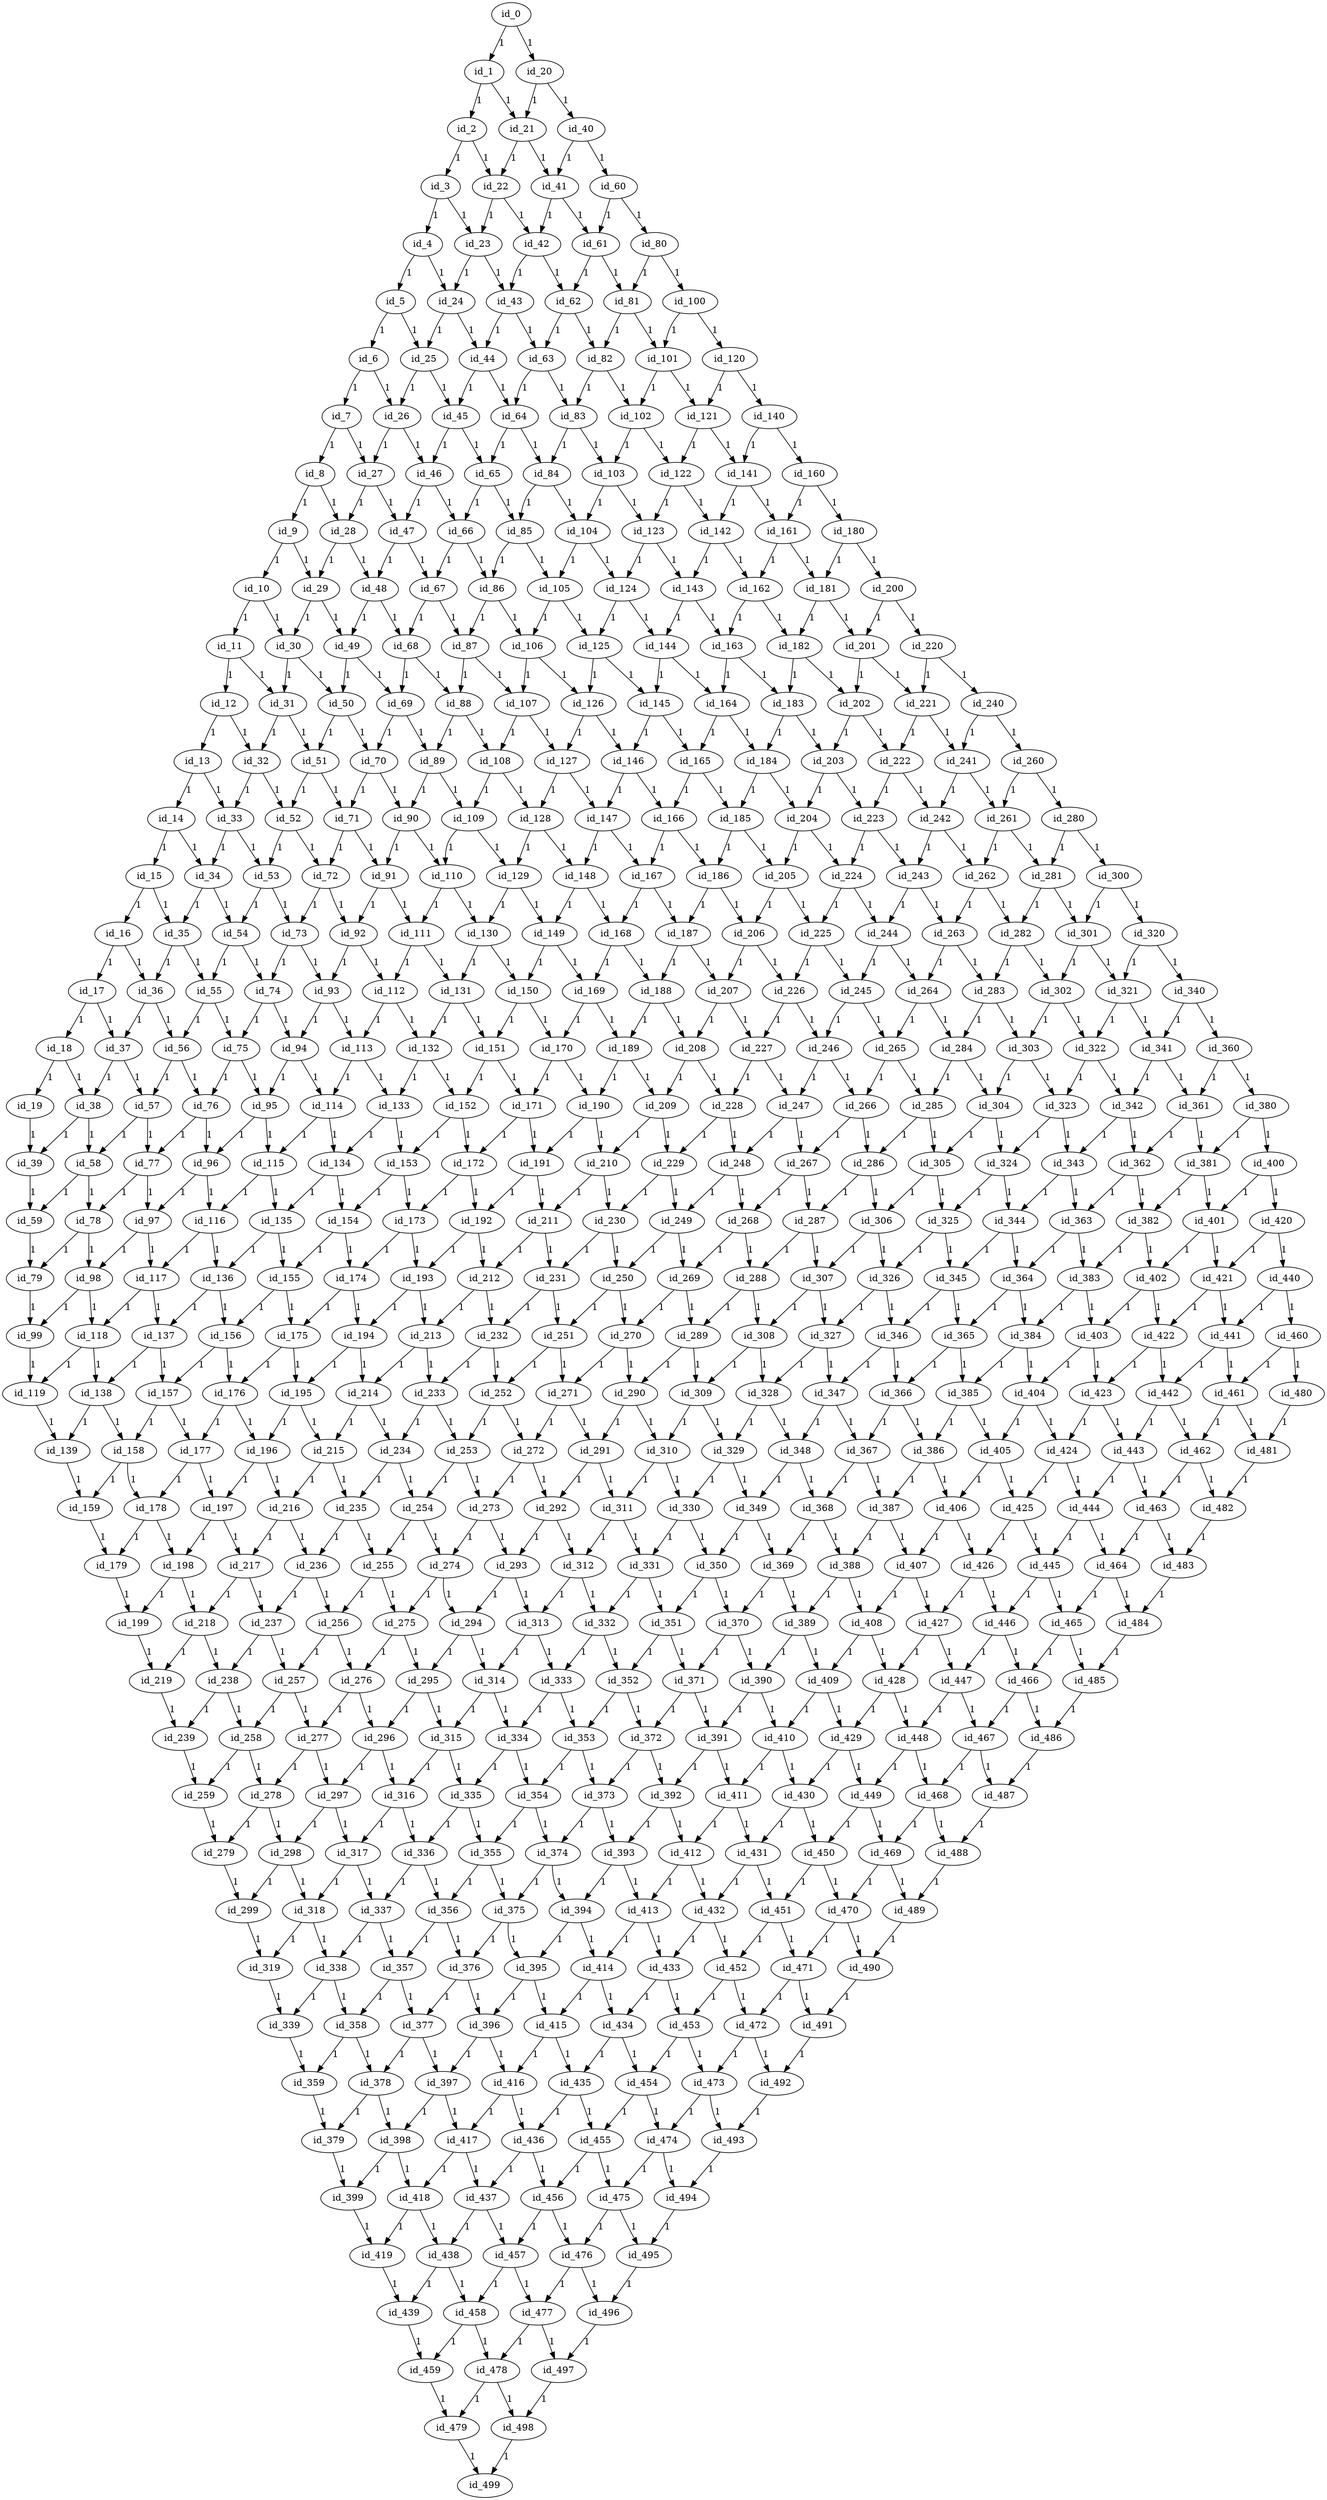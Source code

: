 digraph GR{
id_0;
id_1;
id_2;
id_3;
id_4;
id_5;
id_6;
id_7;
id_8;
id_9;
id_10;
id_11;
id_12;
id_13;
id_14;
id_15;
id_16;
id_17;
id_18;
id_19;
id_20;
id_21;
id_22;
id_23;
id_24;
id_25;
id_26;
id_27;
id_28;
id_29;
id_30;
id_31;
id_32;
id_33;
id_34;
id_35;
id_36;
id_37;
id_38;
id_39;
id_40;
id_41;
id_42;
id_43;
id_44;
id_45;
id_46;
id_47;
id_48;
id_49;
id_50;
id_51;
id_52;
id_53;
id_54;
id_55;
id_56;
id_57;
id_58;
id_59;
id_60;
id_61;
id_62;
id_63;
id_64;
id_65;
id_66;
id_67;
id_68;
id_69;
id_70;
id_71;
id_72;
id_73;
id_74;
id_75;
id_76;
id_77;
id_78;
id_79;
id_80;
id_81;
id_82;
id_83;
id_84;
id_85;
id_86;
id_87;
id_88;
id_89;
id_90;
id_91;
id_92;
id_93;
id_94;
id_95;
id_96;
id_97;
id_98;
id_99;
id_100;
id_101;
id_102;
id_103;
id_104;
id_105;
id_106;
id_107;
id_108;
id_109;
id_110;
id_111;
id_112;
id_113;
id_114;
id_115;
id_116;
id_117;
id_118;
id_119;
id_120;
id_121;
id_122;
id_123;
id_124;
id_125;
id_126;
id_127;
id_128;
id_129;
id_130;
id_131;
id_132;
id_133;
id_134;
id_135;
id_136;
id_137;
id_138;
id_139;
id_140;
id_141;
id_142;
id_143;
id_144;
id_145;
id_146;
id_147;
id_148;
id_149;
id_150;
id_151;
id_152;
id_153;
id_154;
id_155;
id_156;
id_157;
id_158;
id_159;
id_160;
id_161;
id_162;
id_163;
id_164;
id_165;
id_166;
id_167;
id_168;
id_169;
id_170;
id_171;
id_172;
id_173;
id_174;
id_175;
id_176;
id_177;
id_178;
id_179;
id_180;
id_181;
id_182;
id_183;
id_184;
id_185;
id_186;
id_187;
id_188;
id_189;
id_190;
id_191;
id_192;
id_193;
id_194;
id_195;
id_196;
id_197;
id_198;
id_199;
id_200;
id_201;
id_202;
id_203;
id_204;
id_205;
id_206;
id_207;
id_208;
id_209;
id_210;
id_211;
id_212;
id_213;
id_214;
id_215;
id_216;
id_217;
id_218;
id_219;
id_220;
id_221;
id_222;
id_223;
id_224;
id_225;
id_226;
id_227;
id_228;
id_229;
id_230;
id_231;
id_232;
id_233;
id_234;
id_235;
id_236;
id_237;
id_238;
id_239;
id_240;
id_241;
id_242;
id_243;
id_244;
id_245;
id_246;
id_247;
id_248;
id_249;
id_250;
id_251;
id_252;
id_253;
id_254;
id_255;
id_256;
id_257;
id_258;
id_259;
id_260;
id_261;
id_262;
id_263;
id_264;
id_265;
id_266;
id_267;
id_268;
id_269;
id_270;
id_271;
id_272;
id_273;
id_274;
id_275;
id_276;
id_277;
id_278;
id_279;
id_280;
id_281;
id_282;
id_283;
id_284;
id_285;
id_286;
id_287;
id_288;
id_289;
id_290;
id_291;
id_292;
id_293;
id_294;
id_295;
id_296;
id_297;
id_298;
id_299;
id_300;
id_301;
id_302;
id_303;
id_304;
id_305;
id_306;
id_307;
id_308;
id_309;
id_310;
id_311;
id_312;
id_313;
id_314;
id_315;
id_316;
id_317;
id_318;
id_319;
id_320;
id_321;
id_322;
id_323;
id_324;
id_325;
id_326;
id_327;
id_328;
id_329;
id_330;
id_331;
id_332;
id_333;
id_334;
id_335;
id_336;
id_337;
id_338;
id_339;
id_340;
id_341;
id_342;
id_343;
id_344;
id_345;
id_346;
id_347;
id_348;
id_349;
id_350;
id_351;
id_352;
id_353;
id_354;
id_355;
id_356;
id_357;
id_358;
id_359;
id_360;
id_361;
id_362;
id_363;
id_364;
id_365;
id_366;
id_367;
id_368;
id_369;
id_370;
id_371;
id_372;
id_373;
id_374;
id_375;
id_376;
id_377;
id_378;
id_379;
id_380;
id_381;
id_382;
id_383;
id_384;
id_385;
id_386;
id_387;
id_388;
id_389;
id_390;
id_391;
id_392;
id_393;
id_394;
id_395;
id_396;
id_397;
id_398;
id_399;
id_400;
id_401;
id_402;
id_403;
id_404;
id_405;
id_406;
id_407;
id_408;
id_409;
id_410;
id_411;
id_412;
id_413;
id_414;
id_415;
id_416;
id_417;
id_418;
id_419;
id_420;
id_421;
id_422;
id_423;
id_424;
id_425;
id_426;
id_427;
id_428;
id_429;
id_430;
id_431;
id_432;
id_433;
id_434;
id_435;
id_436;
id_437;
id_438;
id_439;
id_440;
id_441;
id_442;
id_443;
id_444;
id_445;
id_446;
id_447;
id_448;
id_449;
id_450;
id_451;
id_452;
id_453;
id_454;
id_455;
id_456;
id_457;
id_458;
id_459;
id_460;
id_461;
id_462;
id_463;
id_464;
id_465;
id_466;
id_467;
id_468;
id_469;
id_470;
id_471;
id_472;
id_473;
id_474;
id_475;
id_476;
id_477;
id_478;
id_479;
id_480;
id_481;
id_482;
id_483;
id_484;
id_485;
id_486;
id_487;
id_488;
id_489;
id_490;
id_491;
id_492;
id_493;
id_494;
id_495;
id_496;
id_497;
id_498;
id_499;
id_0->id_1[label=1];
id_1->id_2[label=1];
id_2->id_3[label=1];
id_3->id_4[label=1];
id_4->id_5[label=1];
id_5->id_6[label=1];
id_6->id_7[label=1];
id_7->id_8[label=1];
id_8->id_9[label=1];
id_9->id_10[label=1];
id_10->id_11[label=1];
id_11->id_12[label=1];
id_12->id_13[label=1];
id_13->id_14[label=1];
id_14->id_15[label=1];
id_15->id_16[label=1];
id_16->id_17[label=1];
id_17->id_18[label=1];
id_18->id_19[label=1];
id_20->id_21[label=1];
id_21->id_22[label=1];
id_22->id_23[label=1];
id_23->id_24[label=1];
id_24->id_25[label=1];
id_25->id_26[label=1];
id_26->id_27[label=1];
id_27->id_28[label=1];
id_28->id_29[label=1];
id_29->id_30[label=1];
id_30->id_31[label=1];
id_31->id_32[label=1];
id_32->id_33[label=1];
id_33->id_34[label=1];
id_34->id_35[label=1];
id_35->id_36[label=1];
id_36->id_37[label=1];
id_37->id_38[label=1];
id_38->id_39[label=1];
id_40->id_41[label=1];
id_41->id_42[label=1];
id_42->id_43[label=1];
id_43->id_44[label=1];
id_44->id_45[label=1];
id_45->id_46[label=1];
id_46->id_47[label=1];
id_47->id_48[label=1];
id_48->id_49[label=1];
id_49->id_50[label=1];
id_50->id_51[label=1];
id_51->id_52[label=1];
id_52->id_53[label=1];
id_53->id_54[label=1];
id_54->id_55[label=1];
id_55->id_56[label=1];
id_56->id_57[label=1];
id_57->id_58[label=1];
id_58->id_59[label=1];
id_60->id_61[label=1];
id_61->id_62[label=1];
id_62->id_63[label=1];
id_63->id_64[label=1];
id_64->id_65[label=1];
id_65->id_66[label=1];
id_66->id_67[label=1];
id_67->id_68[label=1];
id_68->id_69[label=1];
id_69->id_70[label=1];
id_70->id_71[label=1];
id_71->id_72[label=1];
id_72->id_73[label=1];
id_73->id_74[label=1];
id_74->id_75[label=1];
id_75->id_76[label=1];
id_76->id_77[label=1];
id_77->id_78[label=1];
id_78->id_79[label=1];
id_80->id_81[label=1];
id_81->id_82[label=1];
id_82->id_83[label=1];
id_83->id_84[label=1];
id_84->id_85[label=1];
id_85->id_86[label=1];
id_86->id_87[label=1];
id_87->id_88[label=1];
id_88->id_89[label=1];
id_89->id_90[label=1];
id_90->id_91[label=1];
id_91->id_92[label=1];
id_92->id_93[label=1];
id_93->id_94[label=1];
id_94->id_95[label=1];
id_95->id_96[label=1];
id_96->id_97[label=1];
id_97->id_98[label=1];
id_98->id_99[label=1];
id_100->id_101[label=1];
id_101->id_102[label=1];
id_102->id_103[label=1];
id_103->id_104[label=1];
id_104->id_105[label=1];
id_105->id_106[label=1];
id_106->id_107[label=1];
id_107->id_108[label=1];
id_108->id_109[label=1];
id_109->id_110[label=1];
id_110->id_111[label=1];
id_111->id_112[label=1];
id_112->id_113[label=1];
id_113->id_114[label=1];
id_114->id_115[label=1];
id_115->id_116[label=1];
id_116->id_117[label=1];
id_117->id_118[label=1];
id_118->id_119[label=1];
id_120->id_121[label=1];
id_121->id_122[label=1];
id_122->id_123[label=1];
id_123->id_124[label=1];
id_124->id_125[label=1];
id_125->id_126[label=1];
id_126->id_127[label=1];
id_127->id_128[label=1];
id_128->id_129[label=1];
id_129->id_130[label=1];
id_130->id_131[label=1];
id_131->id_132[label=1];
id_132->id_133[label=1];
id_133->id_134[label=1];
id_134->id_135[label=1];
id_135->id_136[label=1];
id_136->id_137[label=1];
id_137->id_138[label=1];
id_138->id_139[label=1];
id_140->id_141[label=1];
id_141->id_142[label=1];
id_142->id_143[label=1];
id_143->id_144[label=1];
id_144->id_145[label=1];
id_145->id_146[label=1];
id_146->id_147[label=1];
id_147->id_148[label=1];
id_148->id_149[label=1];
id_149->id_150[label=1];
id_150->id_151[label=1];
id_151->id_152[label=1];
id_152->id_153[label=1];
id_153->id_154[label=1];
id_154->id_155[label=1];
id_155->id_156[label=1];
id_156->id_157[label=1];
id_157->id_158[label=1];
id_158->id_159[label=1];
id_160->id_161[label=1];
id_161->id_162[label=1];
id_162->id_163[label=1];
id_163->id_164[label=1];
id_164->id_165[label=1];
id_165->id_166[label=1];
id_166->id_167[label=1];
id_167->id_168[label=1];
id_168->id_169[label=1];
id_169->id_170[label=1];
id_170->id_171[label=1];
id_171->id_172[label=1];
id_172->id_173[label=1];
id_173->id_174[label=1];
id_174->id_175[label=1];
id_175->id_176[label=1];
id_176->id_177[label=1];
id_177->id_178[label=1];
id_178->id_179[label=1];
id_180->id_181[label=1];
id_181->id_182[label=1];
id_182->id_183[label=1];
id_183->id_184[label=1];
id_184->id_185[label=1];
id_185->id_186[label=1];
id_186->id_187[label=1];
id_187->id_188[label=1];
id_188->id_189[label=1];
id_189->id_190[label=1];
id_190->id_191[label=1];
id_191->id_192[label=1];
id_192->id_193[label=1];
id_193->id_194[label=1];
id_194->id_195[label=1];
id_195->id_196[label=1];
id_196->id_197[label=1];
id_197->id_198[label=1];
id_198->id_199[label=1];
id_200->id_201[label=1];
id_201->id_202[label=1];
id_202->id_203[label=1];
id_203->id_204[label=1];
id_204->id_205[label=1];
id_205->id_206[label=1];
id_206->id_207[label=1];
id_207->id_208[label=1];
id_208->id_209[label=1];
id_209->id_210[label=1];
id_210->id_211[label=1];
id_211->id_212[label=1];
id_212->id_213[label=1];
id_213->id_214[label=1];
id_214->id_215[label=1];
id_215->id_216[label=1];
id_216->id_217[label=1];
id_217->id_218[label=1];
id_218->id_219[label=1];
id_220->id_221[label=1];
id_221->id_222[label=1];
id_222->id_223[label=1];
id_223->id_224[label=1];
id_224->id_225[label=1];
id_225->id_226[label=1];
id_226->id_227[label=1];
id_227->id_228[label=1];
id_228->id_229[label=1];
id_229->id_230[label=1];
id_230->id_231[label=1];
id_231->id_232[label=1];
id_232->id_233[label=1];
id_233->id_234[label=1];
id_234->id_235[label=1];
id_235->id_236[label=1];
id_236->id_237[label=1];
id_237->id_238[label=1];
id_238->id_239[label=1];
id_240->id_241[label=1];
id_241->id_242[label=1];
id_242->id_243[label=1];
id_243->id_244[label=1];
id_244->id_245[label=1];
id_245->id_246[label=1];
id_246->id_247[label=1];
id_247->id_248[label=1];
id_248->id_249[label=1];
id_249->id_250[label=1];
id_250->id_251[label=1];
id_251->id_252[label=1];
id_252->id_253[label=1];
id_253->id_254[label=1];
id_254->id_255[label=1];
id_255->id_256[label=1];
id_256->id_257[label=1];
id_257->id_258[label=1];
id_258->id_259[label=1];
id_260->id_261[label=1];
id_261->id_262[label=1];
id_262->id_263[label=1];
id_263->id_264[label=1];
id_264->id_265[label=1];
id_265->id_266[label=1];
id_266->id_267[label=1];
id_267->id_268[label=1];
id_268->id_269[label=1];
id_269->id_270[label=1];
id_270->id_271[label=1];
id_271->id_272[label=1];
id_272->id_273[label=1];
id_273->id_274[label=1];
id_274->id_275[label=1];
id_275->id_276[label=1];
id_276->id_277[label=1];
id_277->id_278[label=1];
id_278->id_279[label=1];
id_280->id_281[label=1];
id_281->id_282[label=1];
id_282->id_283[label=1];
id_283->id_284[label=1];
id_284->id_285[label=1];
id_285->id_286[label=1];
id_286->id_287[label=1];
id_287->id_288[label=1];
id_288->id_289[label=1];
id_289->id_290[label=1];
id_290->id_291[label=1];
id_291->id_292[label=1];
id_292->id_293[label=1];
id_293->id_294[label=1];
id_294->id_295[label=1];
id_295->id_296[label=1];
id_296->id_297[label=1];
id_297->id_298[label=1];
id_298->id_299[label=1];
id_300->id_301[label=1];
id_301->id_302[label=1];
id_302->id_303[label=1];
id_303->id_304[label=1];
id_304->id_305[label=1];
id_305->id_306[label=1];
id_306->id_307[label=1];
id_307->id_308[label=1];
id_308->id_309[label=1];
id_309->id_310[label=1];
id_310->id_311[label=1];
id_311->id_312[label=1];
id_312->id_313[label=1];
id_313->id_314[label=1];
id_314->id_315[label=1];
id_315->id_316[label=1];
id_316->id_317[label=1];
id_317->id_318[label=1];
id_318->id_319[label=1];
id_320->id_321[label=1];
id_321->id_322[label=1];
id_322->id_323[label=1];
id_323->id_324[label=1];
id_324->id_325[label=1];
id_325->id_326[label=1];
id_326->id_327[label=1];
id_327->id_328[label=1];
id_328->id_329[label=1];
id_329->id_330[label=1];
id_330->id_331[label=1];
id_331->id_332[label=1];
id_332->id_333[label=1];
id_333->id_334[label=1];
id_334->id_335[label=1];
id_335->id_336[label=1];
id_336->id_337[label=1];
id_337->id_338[label=1];
id_338->id_339[label=1];
id_340->id_341[label=1];
id_341->id_342[label=1];
id_342->id_343[label=1];
id_343->id_344[label=1];
id_344->id_345[label=1];
id_345->id_346[label=1];
id_346->id_347[label=1];
id_347->id_348[label=1];
id_348->id_349[label=1];
id_349->id_350[label=1];
id_350->id_351[label=1];
id_351->id_352[label=1];
id_352->id_353[label=1];
id_353->id_354[label=1];
id_354->id_355[label=1];
id_355->id_356[label=1];
id_356->id_357[label=1];
id_357->id_358[label=1];
id_358->id_359[label=1];
id_360->id_361[label=1];
id_361->id_362[label=1];
id_362->id_363[label=1];
id_363->id_364[label=1];
id_364->id_365[label=1];
id_365->id_366[label=1];
id_366->id_367[label=1];
id_367->id_368[label=1];
id_368->id_369[label=1];
id_369->id_370[label=1];
id_370->id_371[label=1];
id_371->id_372[label=1];
id_372->id_373[label=1];
id_373->id_374[label=1];
id_374->id_375[label=1];
id_375->id_376[label=1];
id_376->id_377[label=1];
id_377->id_378[label=1];
id_378->id_379[label=1];
id_380->id_381[label=1];
id_381->id_382[label=1];
id_382->id_383[label=1];
id_383->id_384[label=1];
id_384->id_385[label=1];
id_385->id_386[label=1];
id_386->id_387[label=1];
id_387->id_388[label=1];
id_388->id_389[label=1];
id_389->id_390[label=1];
id_390->id_391[label=1];
id_391->id_392[label=1];
id_392->id_393[label=1];
id_393->id_394[label=1];
id_394->id_395[label=1];
id_395->id_396[label=1];
id_396->id_397[label=1];
id_397->id_398[label=1];
id_398->id_399[label=1];
id_400->id_401[label=1];
id_401->id_402[label=1];
id_402->id_403[label=1];
id_403->id_404[label=1];
id_404->id_405[label=1];
id_405->id_406[label=1];
id_406->id_407[label=1];
id_407->id_408[label=1];
id_408->id_409[label=1];
id_409->id_410[label=1];
id_410->id_411[label=1];
id_411->id_412[label=1];
id_412->id_413[label=1];
id_413->id_414[label=1];
id_414->id_415[label=1];
id_415->id_416[label=1];
id_416->id_417[label=1];
id_417->id_418[label=1];
id_418->id_419[label=1];
id_420->id_421[label=1];
id_421->id_422[label=1];
id_422->id_423[label=1];
id_423->id_424[label=1];
id_424->id_425[label=1];
id_425->id_426[label=1];
id_426->id_427[label=1];
id_427->id_428[label=1];
id_428->id_429[label=1];
id_429->id_430[label=1];
id_430->id_431[label=1];
id_431->id_432[label=1];
id_432->id_433[label=1];
id_433->id_434[label=1];
id_434->id_435[label=1];
id_435->id_436[label=1];
id_436->id_437[label=1];
id_437->id_438[label=1];
id_438->id_439[label=1];
id_440->id_441[label=1];
id_441->id_442[label=1];
id_442->id_443[label=1];
id_443->id_444[label=1];
id_444->id_445[label=1];
id_445->id_446[label=1];
id_446->id_447[label=1];
id_447->id_448[label=1];
id_448->id_449[label=1];
id_449->id_450[label=1];
id_450->id_451[label=1];
id_451->id_452[label=1];
id_452->id_453[label=1];
id_453->id_454[label=1];
id_454->id_455[label=1];
id_455->id_456[label=1];
id_456->id_457[label=1];
id_457->id_458[label=1];
id_458->id_459[label=1];
id_460->id_461[label=1];
id_461->id_462[label=1];
id_462->id_463[label=1];
id_463->id_464[label=1];
id_464->id_465[label=1];
id_465->id_466[label=1];
id_466->id_467[label=1];
id_467->id_468[label=1];
id_468->id_469[label=1];
id_469->id_470[label=1];
id_470->id_471[label=1];
id_471->id_472[label=1];
id_472->id_473[label=1];
id_473->id_474[label=1];
id_474->id_475[label=1];
id_475->id_476[label=1];
id_476->id_477[label=1];
id_477->id_478[label=1];
id_478->id_479[label=1];
id_480->id_481[label=1];
id_481->id_482[label=1];
id_482->id_483[label=1];
id_483->id_484[label=1];
id_484->id_485[label=1];
id_485->id_486[label=1];
id_486->id_487[label=1];
id_487->id_488[label=1];
id_488->id_489[label=1];
id_489->id_490[label=1];
id_490->id_491[label=1];
id_491->id_492[label=1];
id_492->id_493[label=1];
id_493->id_494[label=1];
id_494->id_495[label=1];
id_495->id_496[label=1];
id_496->id_497[label=1];
id_497->id_498[label=1];
id_498->id_499[label=1];
id_0->id_20[label=1];
id_1->id_21[label=1];
id_2->id_22[label=1];
id_3->id_23[label=1];
id_4->id_24[label=1];
id_5->id_25[label=1];
id_6->id_26[label=1];
id_7->id_27[label=1];
id_8->id_28[label=1];
id_9->id_29[label=1];
id_10->id_30[label=1];
id_11->id_31[label=1];
id_12->id_32[label=1];
id_13->id_33[label=1];
id_14->id_34[label=1];
id_15->id_35[label=1];
id_16->id_36[label=1];
id_17->id_37[label=1];
id_18->id_38[label=1];
id_19->id_39[label=1];
id_20->id_40[label=1];
id_21->id_41[label=1];
id_22->id_42[label=1];
id_23->id_43[label=1];
id_24->id_44[label=1];
id_25->id_45[label=1];
id_26->id_46[label=1];
id_27->id_47[label=1];
id_28->id_48[label=1];
id_29->id_49[label=1];
id_30->id_50[label=1];
id_31->id_51[label=1];
id_32->id_52[label=1];
id_33->id_53[label=1];
id_34->id_54[label=1];
id_35->id_55[label=1];
id_36->id_56[label=1];
id_37->id_57[label=1];
id_38->id_58[label=1];
id_39->id_59[label=1];
id_40->id_60[label=1];
id_41->id_61[label=1];
id_42->id_62[label=1];
id_43->id_63[label=1];
id_44->id_64[label=1];
id_45->id_65[label=1];
id_46->id_66[label=1];
id_47->id_67[label=1];
id_48->id_68[label=1];
id_49->id_69[label=1];
id_50->id_70[label=1];
id_51->id_71[label=1];
id_52->id_72[label=1];
id_53->id_73[label=1];
id_54->id_74[label=1];
id_55->id_75[label=1];
id_56->id_76[label=1];
id_57->id_77[label=1];
id_58->id_78[label=1];
id_59->id_79[label=1];
id_60->id_80[label=1];
id_61->id_81[label=1];
id_62->id_82[label=1];
id_63->id_83[label=1];
id_64->id_84[label=1];
id_65->id_85[label=1];
id_66->id_86[label=1];
id_67->id_87[label=1];
id_68->id_88[label=1];
id_69->id_89[label=1];
id_70->id_90[label=1];
id_71->id_91[label=1];
id_72->id_92[label=1];
id_73->id_93[label=1];
id_74->id_94[label=1];
id_75->id_95[label=1];
id_76->id_96[label=1];
id_77->id_97[label=1];
id_78->id_98[label=1];
id_79->id_99[label=1];
id_80->id_100[label=1];
id_81->id_101[label=1];
id_82->id_102[label=1];
id_83->id_103[label=1];
id_84->id_104[label=1];
id_85->id_105[label=1];
id_86->id_106[label=1];
id_87->id_107[label=1];
id_88->id_108[label=1];
id_89->id_109[label=1];
id_90->id_110[label=1];
id_91->id_111[label=1];
id_92->id_112[label=1];
id_93->id_113[label=1];
id_94->id_114[label=1];
id_95->id_115[label=1];
id_96->id_116[label=1];
id_97->id_117[label=1];
id_98->id_118[label=1];
id_99->id_119[label=1];
id_100->id_120[label=1];
id_101->id_121[label=1];
id_102->id_122[label=1];
id_103->id_123[label=1];
id_104->id_124[label=1];
id_105->id_125[label=1];
id_106->id_126[label=1];
id_107->id_127[label=1];
id_108->id_128[label=1];
id_109->id_129[label=1];
id_110->id_130[label=1];
id_111->id_131[label=1];
id_112->id_132[label=1];
id_113->id_133[label=1];
id_114->id_134[label=1];
id_115->id_135[label=1];
id_116->id_136[label=1];
id_117->id_137[label=1];
id_118->id_138[label=1];
id_119->id_139[label=1];
id_120->id_140[label=1];
id_121->id_141[label=1];
id_122->id_142[label=1];
id_123->id_143[label=1];
id_124->id_144[label=1];
id_125->id_145[label=1];
id_126->id_146[label=1];
id_127->id_147[label=1];
id_128->id_148[label=1];
id_129->id_149[label=1];
id_130->id_150[label=1];
id_131->id_151[label=1];
id_132->id_152[label=1];
id_133->id_153[label=1];
id_134->id_154[label=1];
id_135->id_155[label=1];
id_136->id_156[label=1];
id_137->id_157[label=1];
id_138->id_158[label=1];
id_139->id_159[label=1];
id_140->id_160[label=1];
id_141->id_161[label=1];
id_142->id_162[label=1];
id_143->id_163[label=1];
id_144->id_164[label=1];
id_145->id_165[label=1];
id_146->id_166[label=1];
id_147->id_167[label=1];
id_148->id_168[label=1];
id_149->id_169[label=1];
id_150->id_170[label=1];
id_151->id_171[label=1];
id_152->id_172[label=1];
id_153->id_173[label=1];
id_154->id_174[label=1];
id_155->id_175[label=1];
id_156->id_176[label=1];
id_157->id_177[label=1];
id_158->id_178[label=1];
id_159->id_179[label=1];
id_160->id_180[label=1];
id_161->id_181[label=1];
id_162->id_182[label=1];
id_163->id_183[label=1];
id_164->id_184[label=1];
id_165->id_185[label=1];
id_166->id_186[label=1];
id_167->id_187[label=1];
id_168->id_188[label=1];
id_169->id_189[label=1];
id_170->id_190[label=1];
id_171->id_191[label=1];
id_172->id_192[label=1];
id_173->id_193[label=1];
id_174->id_194[label=1];
id_175->id_195[label=1];
id_176->id_196[label=1];
id_177->id_197[label=1];
id_178->id_198[label=1];
id_179->id_199[label=1];
id_180->id_200[label=1];
id_181->id_201[label=1];
id_182->id_202[label=1];
id_183->id_203[label=1];
id_184->id_204[label=1];
id_185->id_205[label=1];
id_186->id_206[label=1];
id_187->id_207[label=1];
id_188->id_208[label=1];
id_189->id_209[label=1];
id_190->id_210[label=1];
id_191->id_211[label=1];
id_192->id_212[label=1];
id_193->id_213[label=1];
id_194->id_214[label=1];
id_195->id_215[label=1];
id_196->id_216[label=1];
id_197->id_217[label=1];
id_198->id_218[label=1];
id_199->id_219[label=1];
id_200->id_220[label=1];
id_201->id_221[label=1];
id_202->id_222[label=1];
id_203->id_223[label=1];
id_204->id_224[label=1];
id_205->id_225[label=1];
id_206->id_226[label=1];
id_207->id_227[label=1];
id_208->id_228[label=1];
id_209->id_229[label=1];
id_210->id_230[label=1];
id_211->id_231[label=1];
id_212->id_232[label=1];
id_213->id_233[label=1];
id_214->id_234[label=1];
id_215->id_235[label=1];
id_216->id_236[label=1];
id_217->id_237[label=1];
id_218->id_238[label=1];
id_219->id_239[label=1];
id_220->id_240[label=1];
id_221->id_241[label=1];
id_222->id_242[label=1];
id_223->id_243[label=1];
id_224->id_244[label=1];
id_225->id_245[label=1];
id_226->id_246[label=1];
id_227->id_247[label=1];
id_228->id_248[label=1];
id_229->id_249[label=1];
id_230->id_250[label=1];
id_231->id_251[label=1];
id_232->id_252[label=1];
id_233->id_253[label=1];
id_234->id_254[label=1];
id_235->id_255[label=1];
id_236->id_256[label=1];
id_237->id_257[label=1];
id_238->id_258[label=1];
id_239->id_259[label=1];
id_240->id_260[label=1];
id_241->id_261[label=1];
id_242->id_262[label=1];
id_243->id_263[label=1];
id_244->id_264[label=1];
id_245->id_265[label=1];
id_246->id_266[label=1];
id_247->id_267[label=1];
id_248->id_268[label=1];
id_249->id_269[label=1];
id_250->id_270[label=1];
id_251->id_271[label=1];
id_252->id_272[label=1];
id_253->id_273[label=1];
id_254->id_274[label=1];
id_255->id_275[label=1];
id_256->id_276[label=1];
id_257->id_277[label=1];
id_258->id_278[label=1];
id_259->id_279[label=1];
id_260->id_280[label=1];
id_261->id_281[label=1];
id_262->id_282[label=1];
id_263->id_283[label=1];
id_264->id_284[label=1];
id_265->id_285[label=1];
id_266->id_286[label=1];
id_267->id_287[label=1];
id_268->id_288[label=1];
id_269->id_289[label=1];
id_270->id_290[label=1];
id_271->id_291[label=1];
id_272->id_292[label=1];
id_273->id_293[label=1];
id_274->id_294[label=1];
id_275->id_295[label=1];
id_276->id_296[label=1];
id_277->id_297[label=1];
id_278->id_298[label=1];
id_279->id_299[label=1];
id_280->id_300[label=1];
id_281->id_301[label=1];
id_282->id_302[label=1];
id_283->id_303[label=1];
id_284->id_304[label=1];
id_285->id_305[label=1];
id_286->id_306[label=1];
id_287->id_307[label=1];
id_288->id_308[label=1];
id_289->id_309[label=1];
id_290->id_310[label=1];
id_291->id_311[label=1];
id_292->id_312[label=1];
id_293->id_313[label=1];
id_294->id_314[label=1];
id_295->id_315[label=1];
id_296->id_316[label=1];
id_297->id_317[label=1];
id_298->id_318[label=1];
id_299->id_319[label=1];
id_300->id_320[label=1];
id_301->id_321[label=1];
id_302->id_322[label=1];
id_303->id_323[label=1];
id_304->id_324[label=1];
id_305->id_325[label=1];
id_306->id_326[label=1];
id_307->id_327[label=1];
id_308->id_328[label=1];
id_309->id_329[label=1];
id_310->id_330[label=1];
id_311->id_331[label=1];
id_312->id_332[label=1];
id_313->id_333[label=1];
id_314->id_334[label=1];
id_315->id_335[label=1];
id_316->id_336[label=1];
id_317->id_337[label=1];
id_318->id_338[label=1];
id_319->id_339[label=1];
id_320->id_340[label=1];
id_321->id_341[label=1];
id_322->id_342[label=1];
id_323->id_343[label=1];
id_324->id_344[label=1];
id_325->id_345[label=1];
id_326->id_346[label=1];
id_327->id_347[label=1];
id_328->id_348[label=1];
id_329->id_349[label=1];
id_330->id_350[label=1];
id_331->id_351[label=1];
id_332->id_352[label=1];
id_333->id_353[label=1];
id_334->id_354[label=1];
id_335->id_355[label=1];
id_336->id_356[label=1];
id_337->id_357[label=1];
id_338->id_358[label=1];
id_339->id_359[label=1];
id_340->id_360[label=1];
id_341->id_361[label=1];
id_342->id_362[label=1];
id_343->id_363[label=1];
id_344->id_364[label=1];
id_345->id_365[label=1];
id_346->id_366[label=1];
id_347->id_367[label=1];
id_348->id_368[label=1];
id_349->id_369[label=1];
id_350->id_370[label=1];
id_351->id_371[label=1];
id_352->id_372[label=1];
id_353->id_373[label=1];
id_354->id_374[label=1];
id_355->id_375[label=1];
id_356->id_376[label=1];
id_357->id_377[label=1];
id_358->id_378[label=1];
id_359->id_379[label=1];
id_360->id_380[label=1];
id_361->id_381[label=1];
id_362->id_382[label=1];
id_363->id_383[label=1];
id_364->id_384[label=1];
id_365->id_385[label=1];
id_366->id_386[label=1];
id_367->id_387[label=1];
id_368->id_388[label=1];
id_369->id_389[label=1];
id_370->id_390[label=1];
id_371->id_391[label=1];
id_372->id_392[label=1];
id_373->id_393[label=1];
id_374->id_394[label=1];
id_375->id_395[label=1];
id_376->id_396[label=1];
id_377->id_397[label=1];
id_378->id_398[label=1];
id_379->id_399[label=1];
id_380->id_400[label=1];
id_381->id_401[label=1];
id_382->id_402[label=1];
id_383->id_403[label=1];
id_384->id_404[label=1];
id_385->id_405[label=1];
id_386->id_406[label=1];
id_387->id_407[label=1];
id_388->id_408[label=1];
id_389->id_409[label=1];
id_390->id_410[label=1];
id_391->id_411[label=1];
id_392->id_412[label=1];
id_393->id_413[label=1];
id_394->id_414[label=1];
id_395->id_415[label=1];
id_396->id_416[label=1];
id_397->id_417[label=1];
id_398->id_418[label=1];
id_399->id_419[label=1];
id_400->id_420[label=1];
id_401->id_421[label=1];
id_402->id_422[label=1];
id_403->id_423[label=1];
id_404->id_424[label=1];
id_405->id_425[label=1];
id_406->id_426[label=1];
id_407->id_427[label=1];
id_408->id_428[label=1];
id_409->id_429[label=1];
id_410->id_430[label=1];
id_411->id_431[label=1];
id_412->id_432[label=1];
id_413->id_433[label=1];
id_414->id_434[label=1];
id_415->id_435[label=1];
id_416->id_436[label=1];
id_417->id_437[label=1];
id_418->id_438[label=1];
id_419->id_439[label=1];
id_420->id_440[label=1];
id_421->id_441[label=1];
id_422->id_442[label=1];
id_423->id_443[label=1];
id_424->id_444[label=1];
id_425->id_445[label=1];
id_426->id_446[label=1];
id_427->id_447[label=1];
id_428->id_448[label=1];
id_429->id_449[label=1];
id_430->id_450[label=1];
id_431->id_451[label=1];
id_432->id_452[label=1];
id_433->id_453[label=1];
id_434->id_454[label=1];
id_435->id_455[label=1];
id_436->id_456[label=1];
id_437->id_457[label=1];
id_438->id_458[label=1];
id_439->id_459[label=1];
id_440->id_460[label=1];
id_441->id_461[label=1];
id_442->id_462[label=1];
id_443->id_463[label=1];
id_444->id_464[label=1];
id_445->id_465[label=1];
id_446->id_466[label=1];
id_447->id_467[label=1];
id_448->id_468[label=1];
id_449->id_469[label=1];
id_450->id_470[label=1];
id_451->id_471[label=1];
id_452->id_472[label=1];
id_453->id_473[label=1];
id_454->id_474[label=1];
id_455->id_475[label=1];
id_456->id_476[label=1];
id_457->id_477[label=1];
id_458->id_478[label=1];
id_459->id_479[label=1];
id_460->id_480[label=1];
id_461->id_481[label=1];
id_462->id_482[label=1];
id_463->id_483[label=1];
id_464->id_484[label=1];
id_465->id_485[label=1];
id_466->id_486[label=1];
id_467->id_487[label=1];
id_468->id_488[label=1];
id_469->id_489[label=1];
id_470->id_490[label=1];
id_471->id_491[label=1];
id_472->id_492[label=1];
id_473->id_493[label=1];
id_474->id_494[label=1];
id_475->id_495[label=1];
id_476->id_496[label=1];
id_477->id_497[label=1];
id_478->id_498[label=1];
id_479->id_499[label=1];
}